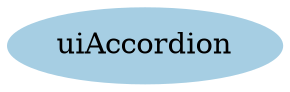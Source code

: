 digraph dependencies {
  node[shape="ellipse",style="filled",colorscheme=paired12]

  
    "uiAccordion"[label="uiAccordion", color=1]
  

  node[shape="ellipse",style="filled",color=2]
  
    
  
}
